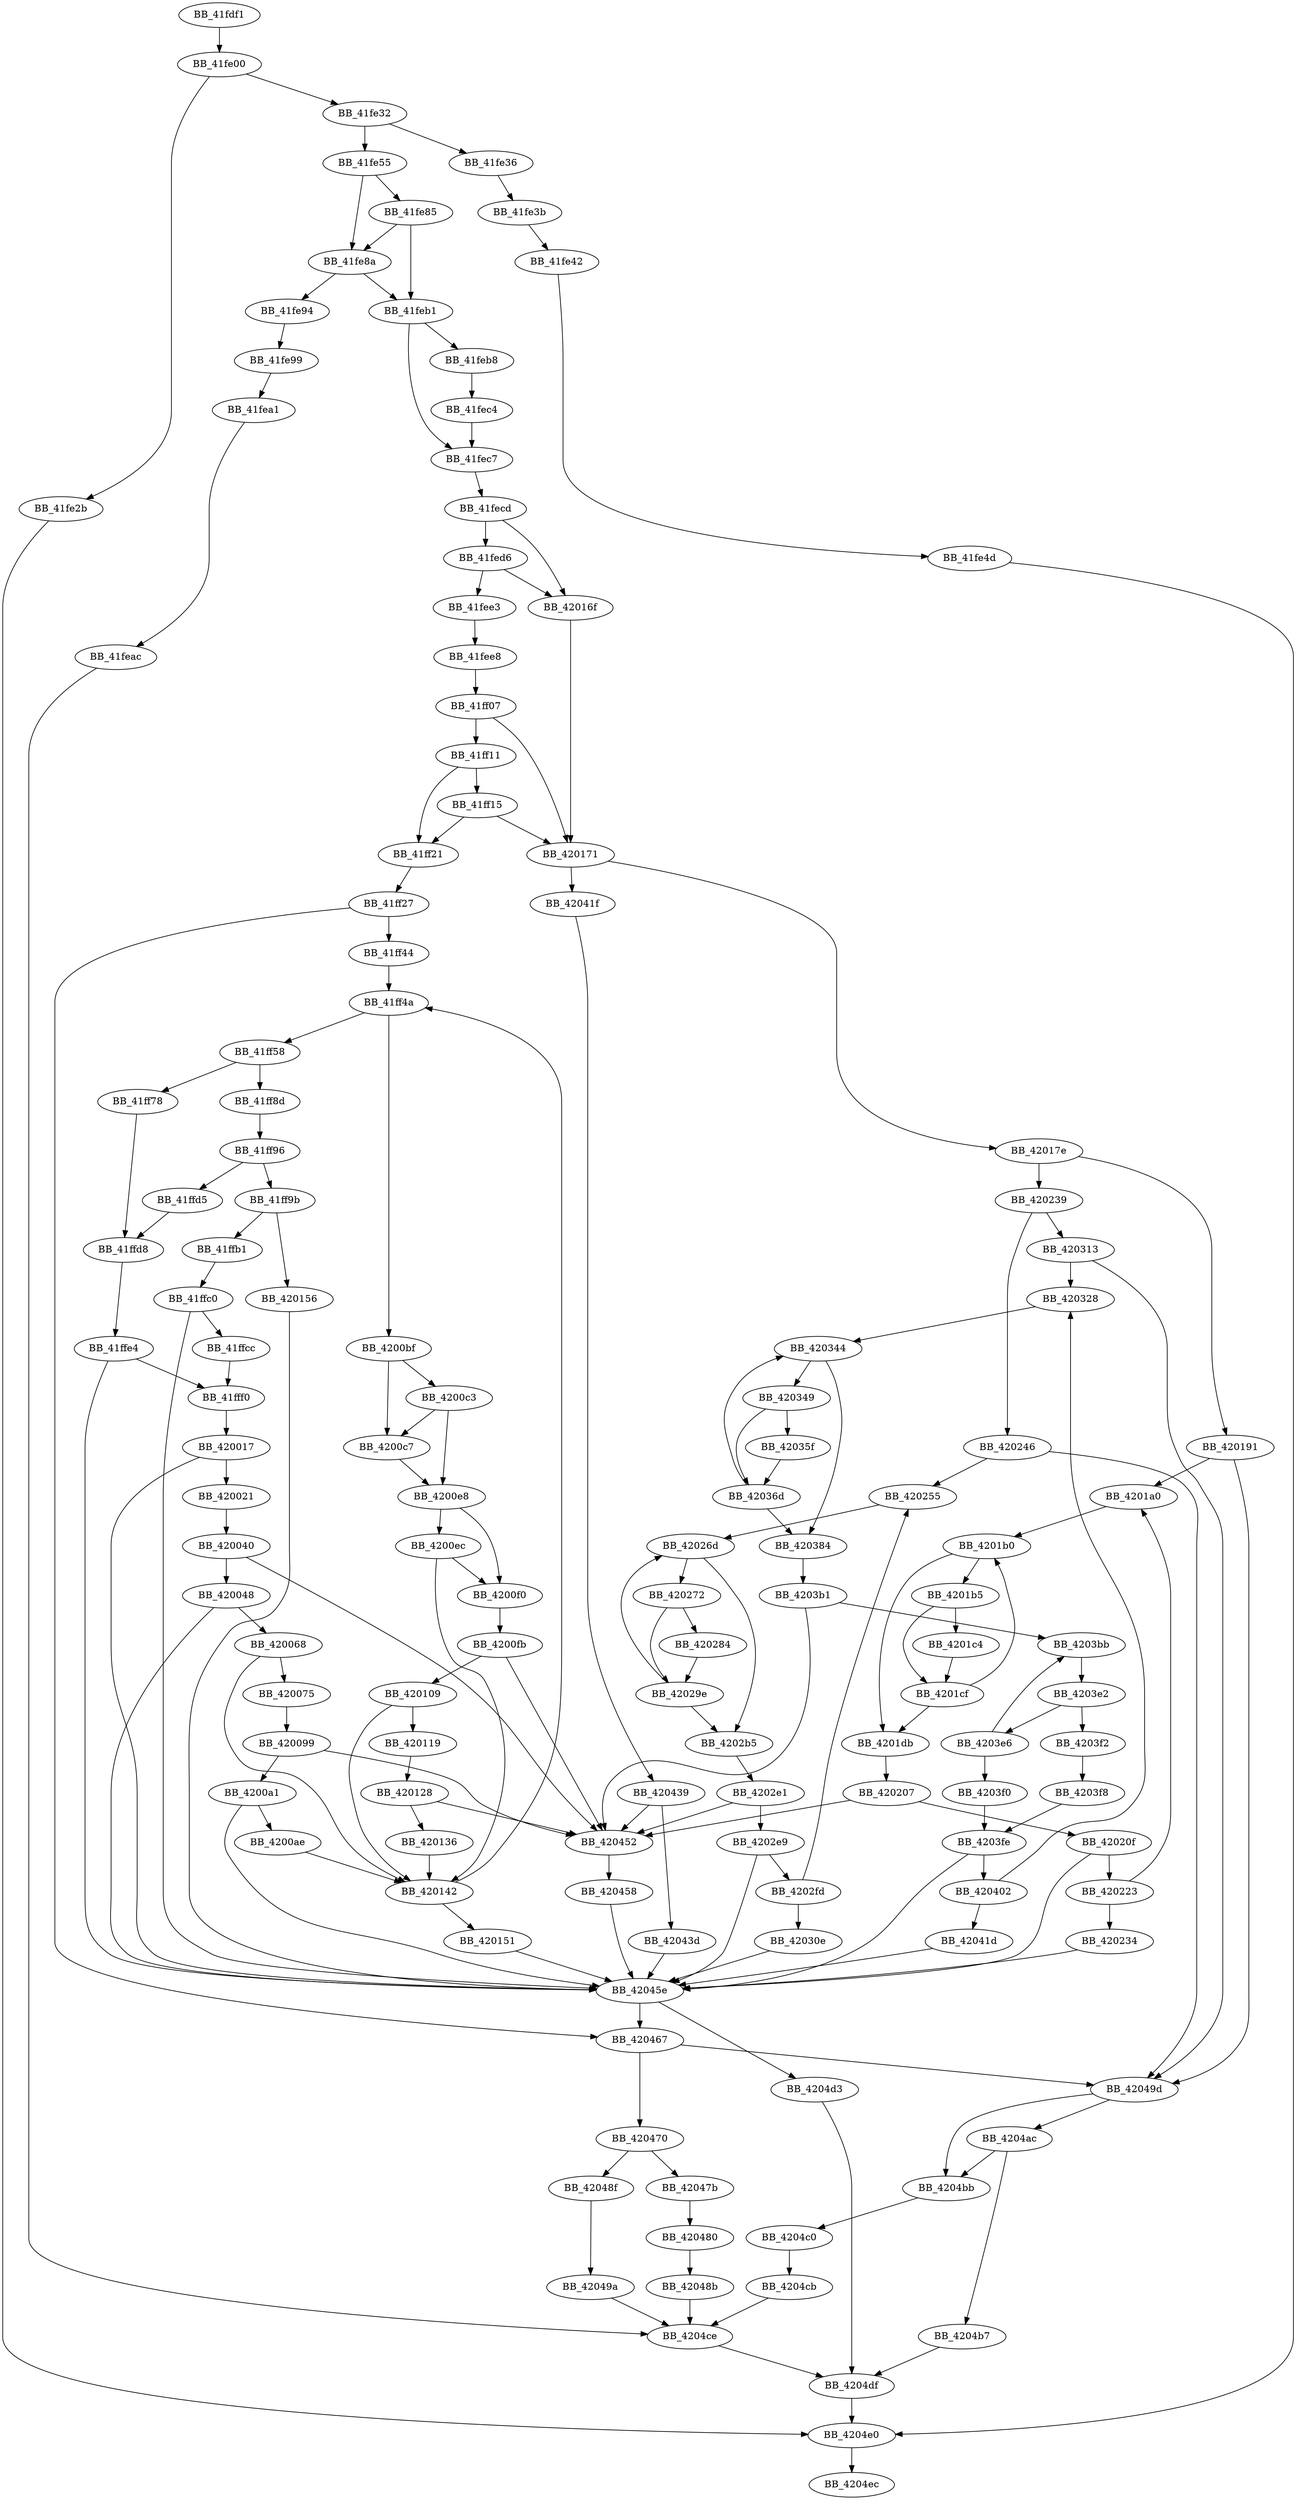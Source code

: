 DiGraph __write_nolock{
BB_41fdf1->BB_41fe00
BB_41fe00->BB_41fe2b
BB_41fe00->BB_41fe32
BB_41fe2b->BB_4204e0
BB_41fe32->BB_41fe36
BB_41fe32->BB_41fe55
BB_41fe36->BB_41fe3b
BB_41fe3b->BB_41fe42
BB_41fe42->BB_41fe4d
BB_41fe4d->BB_4204e0
BB_41fe55->BB_41fe85
BB_41fe55->BB_41fe8a
BB_41fe85->BB_41fe8a
BB_41fe85->BB_41feb1
BB_41fe8a->BB_41fe94
BB_41fe8a->BB_41feb1
BB_41fe94->BB_41fe99
BB_41fe99->BB_41fea1
BB_41fea1->BB_41feac
BB_41feac->BB_4204ce
BB_41feb1->BB_41feb8
BB_41feb1->BB_41fec7
BB_41feb8->BB_41fec4
BB_41fec4->BB_41fec7
BB_41fec7->BB_41fecd
BB_41fecd->BB_41fed6
BB_41fecd->BB_42016f
BB_41fed6->BB_41fee3
BB_41fed6->BB_42016f
BB_41fee3->BB_41fee8
BB_41fee8->BB_41ff07
BB_41ff07->BB_41ff11
BB_41ff07->BB_420171
BB_41ff11->BB_41ff15
BB_41ff11->BB_41ff21
BB_41ff15->BB_41ff21
BB_41ff15->BB_420171
BB_41ff21->BB_41ff27
BB_41ff27->BB_41ff44
BB_41ff27->BB_420467
BB_41ff44->BB_41ff4a
BB_41ff4a->BB_41ff58
BB_41ff4a->BB_4200bf
BB_41ff58->BB_41ff78
BB_41ff58->BB_41ff8d
BB_41ff78->BB_41ffd8
BB_41ff8d->BB_41ff96
BB_41ff96->BB_41ff9b
BB_41ff96->BB_41ffd5
BB_41ff9b->BB_41ffb1
BB_41ff9b->BB_420156
BB_41ffb1->BB_41ffc0
BB_41ffc0->BB_41ffcc
BB_41ffc0->BB_42045e
BB_41ffcc->BB_41fff0
BB_41ffd5->BB_41ffd8
BB_41ffd8->BB_41ffe4
BB_41ffe4->BB_41fff0
BB_41ffe4->BB_42045e
BB_41fff0->BB_420017
BB_420017->BB_420021
BB_420017->BB_42045e
BB_420021->BB_420040
BB_420040->BB_420048
BB_420040->BB_420452
BB_420048->BB_420068
BB_420048->BB_42045e
BB_420068->BB_420075
BB_420068->BB_420142
BB_420075->BB_420099
BB_420099->BB_4200a1
BB_420099->BB_420452
BB_4200a1->BB_4200ae
BB_4200a1->BB_42045e
BB_4200ae->BB_420142
BB_4200bf->BB_4200c3
BB_4200bf->BB_4200c7
BB_4200c3->BB_4200c7
BB_4200c3->BB_4200e8
BB_4200c7->BB_4200e8
BB_4200e8->BB_4200ec
BB_4200e8->BB_4200f0
BB_4200ec->BB_4200f0
BB_4200ec->BB_420142
BB_4200f0->BB_4200fb
BB_4200fb->BB_420109
BB_4200fb->BB_420452
BB_420109->BB_420119
BB_420109->BB_420142
BB_420119->BB_420128
BB_420128->BB_420136
BB_420128->BB_420452
BB_420136->BB_420142
BB_420142->BB_41ff4a
BB_420142->BB_420151
BB_420151->BB_42045e
BB_420156->BB_42045e
BB_42016f->BB_420171
BB_420171->BB_42017e
BB_420171->BB_42041f
BB_42017e->BB_420191
BB_42017e->BB_420239
BB_420191->BB_4201a0
BB_420191->BB_42049d
BB_4201a0->BB_4201b0
BB_4201b0->BB_4201b5
BB_4201b0->BB_4201db
BB_4201b5->BB_4201c4
BB_4201b5->BB_4201cf
BB_4201c4->BB_4201cf
BB_4201cf->BB_4201b0
BB_4201cf->BB_4201db
BB_4201db->BB_420207
BB_420207->BB_42020f
BB_420207->BB_420452
BB_42020f->BB_420223
BB_42020f->BB_42045e
BB_420223->BB_4201a0
BB_420223->BB_420234
BB_420234->BB_42045e
BB_420239->BB_420246
BB_420239->BB_420313
BB_420246->BB_420255
BB_420246->BB_42049d
BB_420255->BB_42026d
BB_42026d->BB_420272
BB_42026d->BB_4202b5
BB_420272->BB_420284
BB_420272->BB_42029e
BB_420284->BB_42029e
BB_42029e->BB_42026d
BB_42029e->BB_4202b5
BB_4202b5->BB_4202e1
BB_4202e1->BB_4202e9
BB_4202e1->BB_420452
BB_4202e9->BB_4202fd
BB_4202e9->BB_42045e
BB_4202fd->BB_420255
BB_4202fd->BB_42030e
BB_42030e->BB_42045e
BB_420313->BB_420328
BB_420313->BB_42049d
BB_420328->BB_420344
BB_420344->BB_420349
BB_420344->BB_420384
BB_420349->BB_42035f
BB_420349->BB_42036d
BB_42035f->BB_42036d
BB_42036d->BB_420344
BB_42036d->BB_420384
BB_420384->BB_4203b1
BB_4203b1->BB_4203bb
BB_4203b1->BB_420452
BB_4203bb->BB_4203e2
BB_4203e2->BB_4203e6
BB_4203e2->BB_4203f2
BB_4203e6->BB_4203bb
BB_4203e6->BB_4203f0
BB_4203f0->BB_4203fe
BB_4203f2->BB_4203f8
BB_4203f8->BB_4203fe
BB_4203fe->BB_420402
BB_4203fe->BB_42045e
BB_420402->BB_420328
BB_420402->BB_42041d
BB_42041d->BB_42045e
BB_42041f->BB_420439
BB_420439->BB_42043d
BB_420439->BB_420452
BB_42043d->BB_42045e
BB_420452->BB_420458
BB_420458->BB_42045e
BB_42045e->BB_420467
BB_42045e->BB_4204d3
BB_420467->BB_420470
BB_420467->BB_42049d
BB_420470->BB_42047b
BB_420470->BB_42048f
BB_42047b->BB_420480
BB_420480->BB_42048b
BB_42048b->BB_4204ce
BB_42048f->BB_42049a
BB_42049a->BB_4204ce
BB_42049d->BB_4204ac
BB_42049d->BB_4204bb
BB_4204ac->BB_4204b7
BB_4204ac->BB_4204bb
BB_4204b7->BB_4204df
BB_4204bb->BB_4204c0
BB_4204c0->BB_4204cb
BB_4204cb->BB_4204ce
BB_4204ce->BB_4204df
BB_4204d3->BB_4204df
BB_4204df->BB_4204e0
BB_4204e0->BB_4204ec
}
